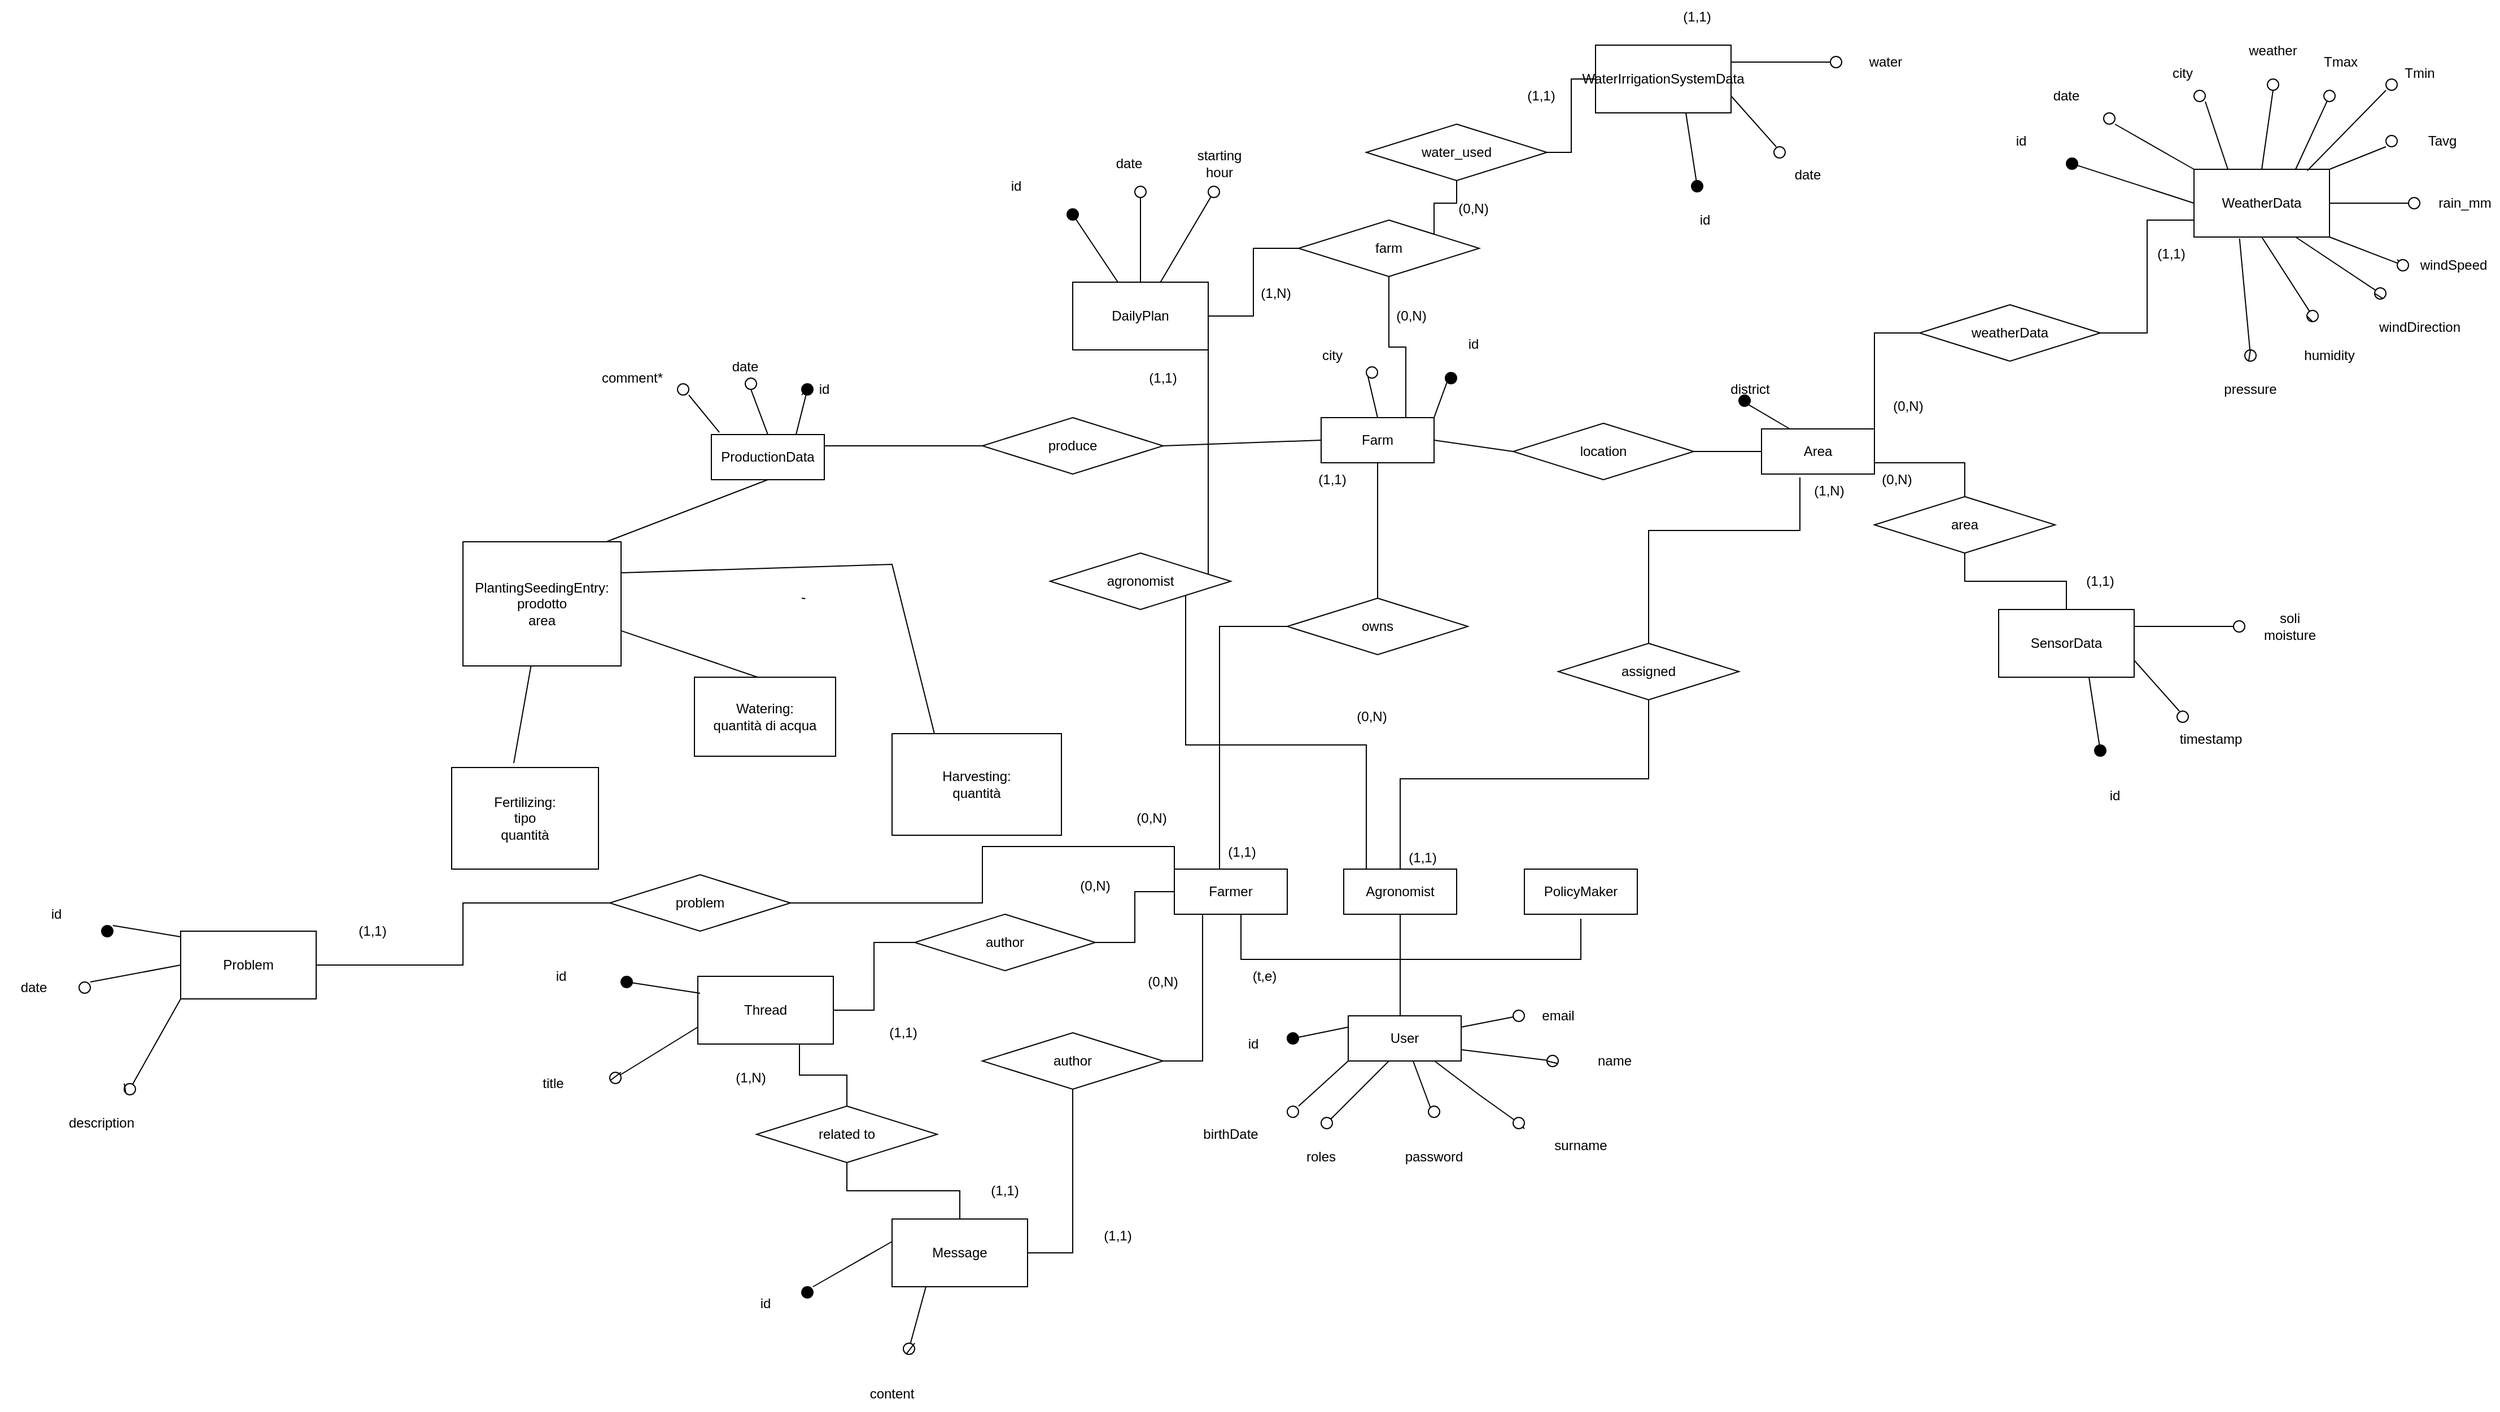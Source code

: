 <mxfile version="16.1.0" type="device"><diagram id="f976_rVYaY_jFg-tTpwb" name="Page-1"><mxGraphModel dx="3121" dy="1962" grid="1" gridSize="10" guides="1" tooltips="1" connect="1" arrows="1" fold="1" page="1" pageScale="1" pageWidth="827" pageHeight="1169" math="0" shadow="0"><root><mxCell id="0"/><mxCell id="1" parent="0"/><mxCell id="7Y0eSWRxaUl9-dd3Kdkh-1" value="Farm" style="whiteSpace=wrap;html=1;align=center;" parent="1" vertex="1"><mxGeometry x="290" y="210" width="100" height="40" as="geometry"/></mxCell><mxCell id="7Y0eSWRxaUl9-dd3Kdkh-2" value="" style="endArrow=none;html=1;rounded=0;exitX=1;exitY=0;exitDx=0;exitDy=0;entryX=0;entryY=1;entryDx=0;entryDy=0;" parent="1" source="7Y0eSWRxaUl9-dd3Kdkh-1" target="7Y0eSWRxaUl9-dd3Kdkh-3" edge="1"><mxGeometry width="50" height="50" relative="1" as="geometry"><mxPoint x="380" y="280" as="sourcePoint"/><mxPoint x="400" y="180" as="targetPoint"/></mxGeometry></mxCell><mxCell id="7Y0eSWRxaUl9-dd3Kdkh-3" value="" style="ellipse;whiteSpace=wrap;html=1;aspect=fixed;fillColor=#000000;" parent="1" vertex="1"><mxGeometry x="400" y="170" width="10" height="10" as="geometry"/></mxCell><mxCell id="7Y0eSWRxaUl9-dd3Kdkh-4" value="id" style="text;html=1;strokeColor=none;fillColor=none;align=center;verticalAlign=middle;whiteSpace=wrap;rounded=0;" parent="1" vertex="1"><mxGeometry x="395" y="130" width="60" height="30" as="geometry"/></mxCell><mxCell id="7Y0eSWRxaUl9-dd3Kdkh-5" value="User" style="whiteSpace=wrap;html=1;align=center;fillColor=#FFFFFF;" parent="1" vertex="1"><mxGeometry x="314" y="740" width="100" height="40" as="geometry"/></mxCell><mxCell id="7Y0eSWRxaUl9-dd3Kdkh-6" value="owns" style="rhombus;whiteSpace=wrap;html=1;fillColor=#FFFFFF;" parent="1" vertex="1"><mxGeometry x="260" y="370" width="160" height="50" as="geometry"/></mxCell><mxCell id="7Y0eSWRxaUl9-dd3Kdkh-8" value="PolicyMaker" style="whiteSpace=wrap;html=1;align=center;fillColor=#FFFFFF;" parent="1" vertex="1"><mxGeometry x="470" y="610" width="100" height="40" as="geometry"/></mxCell><mxCell id="7Y0eSWRxaUl9-dd3Kdkh-9" value="Agronomist" style="whiteSpace=wrap;html=1;align=center;fillColor=#FFFFFF;" parent="1" vertex="1"><mxGeometry x="310" y="610" width="100" height="40" as="geometry"/></mxCell><mxCell id="7Y0eSWRxaUl9-dd3Kdkh-10" value="Farmer" style="whiteSpace=wrap;html=1;align=center;fillColor=#FFFFFF;" parent="1" vertex="1"><mxGeometry x="160" y="610" width="100" height="40" as="geometry"/></mxCell><mxCell id="7Y0eSWRxaUl9-dd3Kdkh-11" value="" style="endArrow=none;html=1;rounded=0;" parent="1" edge="1"><mxGeometry width="50" height="50" relative="1" as="geometry"><mxPoint x="219" y="650" as="sourcePoint"/><mxPoint x="520" y="654" as="targetPoint"/><Array as="points"><mxPoint x="219" y="690"/><mxPoint x="520" y="690"/></Array></mxGeometry></mxCell><mxCell id="7Y0eSWRxaUl9-dd3Kdkh-12" value="" style="endArrow=none;html=1;rounded=0;entryX=0.5;entryY=1;entryDx=0;entryDy=0;" parent="1" target="7Y0eSWRxaUl9-dd3Kdkh-9" edge="1"><mxGeometry width="50" height="50" relative="1" as="geometry"><mxPoint x="360" y="740" as="sourcePoint"/><mxPoint x="350" y="590" as="targetPoint"/></mxGeometry></mxCell><mxCell id="7Y0eSWRxaUl9-dd3Kdkh-13" value="" style="endArrow=none;html=1;rounded=0;entryX=0.5;entryY=1;entryDx=0;entryDy=0;" parent="1" source="7Y0eSWRxaUl9-dd3Kdkh-6" target="7Y0eSWRxaUl9-dd3Kdkh-1" edge="1"><mxGeometry width="50" height="50" relative="1" as="geometry"><mxPoint x="300" y="430" as="sourcePoint"/><mxPoint x="350" y="380" as="targetPoint"/></mxGeometry></mxCell><mxCell id="7Y0eSWRxaUl9-dd3Kdkh-14" value="" style="endArrow=none;html=1;rounded=0;entryX=0;entryY=0.5;entryDx=0;entryDy=0;" parent="1" target="7Y0eSWRxaUl9-dd3Kdkh-6" edge="1"><mxGeometry width="50" height="50" relative="1" as="geometry"><mxPoint x="200" y="610" as="sourcePoint"/><mxPoint x="280" y="380" as="targetPoint"/><Array as="points"><mxPoint x="200" y="395"/></Array></mxGeometry></mxCell><mxCell id="7Y0eSWRxaUl9-dd3Kdkh-15" value="" style="endArrow=none;html=1;rounded=0;exitX=0;exitY=0.25;exitDx=0;exitDy=0;startArrow=none;" parent="1" source="7Y0eSWRxaUl9-dd3Kdkh-16" edge="1"><mxGeometry width="50" height="50" relative="1" as="geometry"><mxPoint x="310" y="750" as="sourcePoint"/><mxPoint x="260" y="760" as="targetPoint"/></mxGeometry></mxCell><mxCell id="7Y0eSWRxaUl9-dd3Kdkh-16" value="" style="ellipse;whiteSpace=wrap;html=1;aspect=fixed;fillColor=#000000;" parent="1" vertex="1"><mxGeometry x="260" y="755" width="10" height="10" as="geometry"/></mxCell><mxCell id="7Y0eSWRxaUl9-dd3Kdkh-17" value="" style="endArrow=none;html=1;rounded=0;exitX=0;exitY=0.25;exitDx=0;exitDy=0;" parent="1" source="7Y0eSWRxaUl9-dd3Kdkh-5" target="7Y0eSWRxaUl9-dd3Kdkh-16" edge="1"><mxGeometry width="50" height="50" relative="1" as="geometry"><mxPoint x="314" y="750" as="sourcePoint"/><mxPoint x="260" y="760" as="targetPoint"/></mxGeometry></mxCell><mxCell id="7Y0eSWRxaUl9-dd3Kdkh-18" value="Area" style="whiteSpace=wrap;html=1;align=center;" parent="1" vertex="1"><mxGeometry x="680" y="220" width="100" height="40" as="geometry"/></mxCell><mxCell id="7Y0eSWRxaUl9-dd3Kdkh-19" value="" style="ellipse;whiteSpace=wrap;html=1;aspect=fixed;fillColor=#000000;" parent="1" vertex="1"><mxGeometry x="660" y="190" width="10" height="10" as="geometry"/></mxCell><mxCell id="7Y0eSWRxaUl9-dd3Kdkh-22" value="district" style="text;html=1;strokeColor=none;fillColor=none;align=center;verticalAlign=middle;whiteSpace=wrap;rounded=0;" parent="1" vertex="1"><mxGeometry x="640" y="170" width="60" height="30" as="geometry"/></mxCell><mxCell id="7Y0eSWRxaUl9-dd3Kdkh-23" value="location" style="rhombus;whiteSpace=wrap;html=1;fillColor=#FFFFFF;" parent="1" vertex="1"><mxGeometry x="460" y="215" width="160" height="50" as="geometry"/></mxCell><mxCell id="7Y0eSWRxaUl9-dd3Kdkh-28" value="" style="endArrow=none;html=1;rounded=0;exitX=0.25;exitY=0;exitDx=0;exitDy=0;entryX=1;entryY=1;entryDx=0;entryDy=0;" parent="1" source="7Y0eSWRxaUl9-dd3Kdkh-18" target="7Y0eSWRxaUl9-dd3Kdkh-19" edge="1"><mxGeometry width="50" height="50" relative="1" as="geometry"><mxPoint x="390" y="450" as="sourcePoint"/><mxPoint x="680" y="210" as="targetPoint"/></mxGeometry></mxCell><mxCell id="7Y0eSWRxaUl9-dd3Kdkh-29" value="" style="endArrow=none;html=1;rounded=0;entryX=0;entryY=0.5;entryDx=0;entryDy=0;exitX=1;exitY=0.5;exitDx=0;exitDy=0;" parent="1" source="7Y0eSWRxaUl9-dd3Kdkh-1" target="7Y0eSWRxaUl9-dd3Kdkh-23" edge="1"><mxGeometry width="50" height="50" relative="1" as="geometry"><mxPoint x="390" y="450" as="sourcePoint"/><mxPoint x="440" y="400" as="targetPoint"/></mxGeometry></mxCell><mxCell id="7Y0eSWRxaUl9-dd3Kdkh-30" value="" style="endArrow=none;html=1;rounded=0;entryX=0;entryY=0.5;entryDx=0;entryDy=0;exitX=1;exitY=0.5;exitDx=0;exitDy=0;" parent="1" source="7Y0eSWRxaUl9-dd3Kdkh-23" target="7Y0eSWRxaUl9-dd3Kdkh-18" edge="1"><mxGeometry width="50" height="50" relative="1" as="geometry"><mxPoint x="390" y="450" as="sourcePoint"/><mxPoint x="440" y="400" as="targetPoint"/></mxGeometry></mxCell><mxCell id="7Y0eSWRxaUl9-dd3Kdkh-31" value="" style="endArrow=none;html=1;rounded=0;exitX=0.5;exitY=0;exitDx=0;exitDy=0;entryX=0;entryY=1;entryDx=0;entryDy=0;" parent="1" source="7Y0eSWRxaUl9-dd3Kdkh-1" target="7Y0eSWRxaUl9-dd3Kdkh-32" edge="1"><mxGeometry width="50" height="50" relative="1" as="geometry"><mxPoint x="260" y="195" as="sourcePoint"/><mxPoint x="260" y="155" as="targetPoint"/></mxGeometry></mxCell><mxCell id="7Y0eSWRxaUl9-dd3Kdkh-32" value="" style="ellipse;whiteSpace=wrap;html=1;aspect=fixed;fillColor=#FFFFFF;" parent="1" vertex="1"><mxGeometry x="330" y="165" width="10" height="10" as="geometry"/></mxCell><mxCell id="7Y0eSWRxaUl9-dd3Kdkh-34" value="city" style="text;html=1;strokeColor=none;fillColor=none;align=center;verticalAlign=middle;whiteSpace=wrap;rounded=0;" parent="1" vertex="1"><mxGeometry x="270" y="140" width="60" height="30" as="geometry"/></mxCell><mxCell id="7Y0eSWRxaUl9-dd3Kdkh-35" value="assigned" style="rhombus;whiteSpace=wrap;html=1;fillColor=#FFFFFF;" parent="1" vertex="1"><mxGeometry x="500" y="410" width="160" height="50" as="geometry"/></mxCell><mxCell id="7Y0eSWRxaUl9-dd3Kdkh-36" value="" style="endArrow=none;html=1;rounded=0;entryX=0.5;entryY=1;entryDx=0;entryDy=0;" parent="1" source="7Y0eSWRxaUl9-dd3Kdkh-9" target="7Y0eSWRxaUl9-dd3Kdkh-35" edge="1"><mxGeometry width="50" height="50" relative="1" as="geometry"><mxPoint x="390" y="450" as="sourcePoint"/><mxPoint x="440" y="400" as="targetPoint"/><Array as="points"><mxPoint x="360" y="530"/><mxPoint x="580" y="530"/></Array></mxGeometry></mxCell><mxCell id="7Y0eSWRxaUl9-dd3Kdkh-37" value="" style="endArrow=none;html=1;rounded=0;entryX=0.5;entryY=0;entryDx=0;entryDy=0;exitX=0.34;exitY=1.075;exitDx=0;exitDy=0;exitPerimeter=0;" parent="1" source="7Y0eSWRxaUl9-dd3Kdkh-18" target="7Y0eSWRxaUl9-dd3Kdkh-35" edge="1"><mxGeometry width="50" height="50" relative="1" as="geometry"><mxPoint x="390" y="450" as="sourcePoint"/><mxPoint x="440" y="400" as="targetPoint"/><Array as="points"><mxPoint x="714" y="310"/><mxPoint x="580" y="310"/></Array></mxGeometry></mxCell><mxCell id="7Y0eSWRxaUl9-dd3Kdkh-38" value="id" style="text;html=1;strokeColor=none;fillColor=none;align=center;verticalAlign=middle;whiteSpace=wrap;rounded=0;" parent="1" vertex="1"><mxGeometry x="200" y="750" width="60" height="30" as="geometry"/></mxCell><mxCell id="7Y0eSWRxaUl9-dd3Kdkh-39" value="(1,1)" style="text;html=1;strokeColor=none;fillColor=none;align=center;verticalAlign=middle;whiteSpace=wrap;rounded=0;" parent="1" vertex="1"><mxGeometry x="270" y="250" width="60" height="30" as="geometry"/></mxCell><mxCell id="7Y0eSWRxaUl9-dd3Kdkh-40" value="(1,1)" style="text;html=1;strokeColor=none;fillColor=none;align=center;verticalAlign=middle;whiteSpace=wrap;rounded=0;" parent="1" vertex="1"><mxGeometry x="190" y="580" width="60" height="30" as="geometry"/></mxCell><mxCell id="7Y0eSWRxaUl9-dd3Kdkh-41" value="(1,1)" style="text;html=1;strokeColor=none;fillColor=none;align=center;verticalAlign=middle;whiteSpace=wrap;rounded=0;" parent="1" vertex="1"><mxGeometry x="350" y="585" width="60" height="30" as="geometry"/></mxCell><mxCell id="7Y0eSWRxaUl9-dd3Kdkh-42" value="(1,N)" style="text;html=1;strokeColor=none;fillColor=none;align=center;verticalAlign=middle;whiteSpace=wrap;rounded=0;" parent="1" vertex="1"><mxGeometry x="710" y="260" width="60" height="30" as="geometry"/></mxCell><mxCell id="7Y0eSWRxaUl9-dd3Kdkh-43" value="(t,e)" style="text;html=1;strokeColor=none;fillColor=none;align=center;verticalAlign=middle;whiteSpace=wrap;rounded=0;" parent="1" vertex="1"><mxGeometry x="210" y="690" width="60" height="30" as="geometry"/></mxCell><mxCell id="7Y0eSWRxaUl9-dd3Kdkh-44" value="ProductionData" style="whiteSpace=wrap;html=1;align=center;fillColor=#FFFFFF;" parent="1" vertex="1"><mxGeometry x="-250" y="225" width="100" height="40" as="geometry"/></mxCell><mxCell id="7Y0eSWRxaUl9-dd3Kdkh-45" value="produce" style="rhombus;whiteSpace=wrap;html=1;fillColor=#FFFFFF;" parent="1" vertex="1"><mxGeometry x="-10" y="210" width="160" height="50" as="geometry"/></mxCell><mxCell id="7Y0eSWRxaUl9-dd3Kdkh-46" value="" style="endArrow=none;html=1;rounded=0;entryX=0;entryY=0.5;entryDx=0;entryDy=0;exitX=1;exitY=0.5;exitDx=0;exitDy=0;" parent="1" source="7Y0eSWRxaUl9-dd3Kdkh-45" target="7Y0eSWRxaUl9-dd3Kdkh-1" edge="1"><mxGeometry width="50" height="50" relative="1" as="geometry"><mxPoint x="110" y="530" as="sourcePoint"/><mxPoint x="160" y="480" as="targetPoint"/></mxGeometry></mxCell><mxCell id="7Y0eSWRxaUl9-dd3Kdkh-47" value="" style="endArrow=none;html=1;rounded=0;entryX=0;entryY=0.5;entryDx=0;entryDy=0;exitX=1;exitY=0.25;exitDx=0;exitDy=0;" parent="1" source="7Y0eSWRxaUl9-dd3Kdkh-44" target="7Y0eSWRxaUl9-dd3Kdkh-45" edge="1"><mxGeometry width="50" height="50" relative="1" as="geometry"><mxPoint x="110" y="530" as="sourcePoint"/><mxPoint x="160" y="480" as="targetPoint"/></mxGeometry></mxCell><mxCell id="7Y0eSWRxaUl9-dd3Kdkh-65" value="" style="endArrow=none;html=1;rounded=0;exitX=0.75;exitY=0;exitDx=0;exitDy=0;startArrow=none;" parent="1" source="7Y0eSWRxaUl9-dd3Kdkh-66" edge="1"><mxGeometry width="50" height="50" relative="1" as="geometry"><mxPoint x="110" y="490" as="sourcePoint"/><mxPoint x="-170" y="190" as="targetPoint"/></mxGeometry></mxCell><mxCell id="7Y0eSWRxaUl9-dd3Kdkh-66" value="" style="ellipse;whiteSpace=wrap;html=1;aspect=fixed;fillColor=#000000;" parent="1" vertex="1"><mxGeometry x="-170" y="180" width="10" height="10" as="geometry"/></mxCell><mxCell id="7Y0eSWRxaUl9-dd3Kdkh-67" value="" style="endArrow=none;html=1;rounded=0;exitX=0.75;exitY=0;exitDx=0;exitDy=0;" parent="1" source="7Y0eSWRxaUl9-dd3Kdkh-44" target="7Y0eSWRxaUl9-dd3Kdkh-66" edge="1"><mxGeometry width="50" height="50" relative="1" as="geometry"><mxPoint x="-175" y="225" as="sourcePoint"/><mxPoint x="-170" y="190" as="targetPoint"/></mxGeometry></mxCell><mxCell id="7Y0eSWRxaUl9-dd3Kdkh-68" value="id" style="text;html=1;strokeColor=none;fillColor=none;align=center;verticalAlign=middle;whiteSpace=wrap;rounded=0;" parent="1" vertex="1"><mxGeometry x="-180" y="170" width="60" height="30" as="geometry"/></mxCell><mxCell id="7Y0eSWRxaUl9-dd3Kdkh-70" value="" style="ellipse;whiteSpace=wrap;html=1;aspect=fixed;fillColor=#FFFFFF;" parent="1" vertex="1"><mxGeometry x="-220" y="175" width="10" height="10" as="geometry"/></mxCell><mxCell id="7Y0eSWRxaUl9-dd3Kdkh-71" value="" style="endArrow=none;html=1;rounded=0;exitX=0.5;exitY=1;exitDx=0;exitDy=0;entryX=0.5;entryY=0;entryDx=0;entryDy=0;" parent="1" source="7Y0eSWRxaUl9-dd3Kdkh-70" target="7Y0eSWRxaUl9-dd3Kdkh-44" edge="1"><mxGeometry width="50" height="50" relative="1" as="geometry"><mxPoint x="100" y="450" as="sourcePoint"/><mxPoint x="150" y="400" as="targetPoint"/></mxGeometry></mxCell><mxCell id="7Y0eSWRxaUl9-dd3Kdkh-72" value="date" style="text;html=1;strokeColor=none;fillColor=none;align=center;verticalAlign=middle;whiteSpace=wrap;rounded=0;" parent="1" vertex="1"><mxGeometry x="-250" y="150" width="60" height="30" as="geometry"/></mxCell><mxCell id="7Y0eSWRxaUl9-dd3Kdkh-73" value="" style="endArrow=none;html=1;rounded=0;entryX=0.07;entryY=-0.05;entryDx=0;entryDy=0;entryPerimeter=0;" parent="1" target="7Y0eSWRxaUl9-dd3Kdkh-44" edge="1"><mxGeometry width="50" height="50" relative="1" as="geometry"><mxPoint x="-270" y="190" as="sourcePoint"/><mxPoint x="-190" y="235" as="targetPoint"/></mxGeometry></mxCell><mxCell id="7Y0eSWRxaUl9-dd3Kdkh-74" value="" style="ellipse;whiteSpace=wrap;html=1;aspect=fixed;fillColor=#FFFFFF;" parent="1" vertex="1"><mxGeometry x="-280" y="180" width="10" height="10" as="geometry"/></mxCell><mxCell id="7Y0eSWRxaUl9-dd3Kdkh-75" value="comment*" style="text;html=1;strokeColor=none;fillColor=none;align=center;verticalAlign=middle;whiteSpace=wrap;rounded=0;" parent="1" vertex="1"><mxGeometry x="-350" y="160" width="60" height="30" as="geometry"/></mxCell><mxCell id="7Y0eSWRxaUl9-dd3Kdkh-80" value="" style="endArrow=none;html=1;rounded=0;exitX=0.25;exitY=0;exitDx=0;exitDy=0;startArrow=none;" parent="1" edge="1"><mxGeometry width="50" height="50" relative="1" as="geometry"><mxPoint x="-166.857" y="370.358" as="sourcePoint"/><mxPoint x="-170" y="370" as="targetPoint"/><Array as="points"/></mxGeometry></mxCell><mxCell id="7Y0eSWRxaUl9-dd3Kdkh-93" value="&lt;div&gt;Harvesting:&lt;/div&gt;&lt;div&gt;quantità&lt;br&gt;&lt;/div&gt;" style="whiteSpace=wrap;html=1;align=center;fillColor=#FFFFFF;" parent="1" vertex="1"><mxGeometry x="-90" y="490" width="150" height="90" as="geometry"/></mxCell><mxCell id="7Y0eSWRxaUl9-dd3Kdkh-94" value="&lt;div&gt;Watering:&lt;/div&gt;&lt;div&gt;quantità di acqua&lt;br&gt;&lt;/div&gt;" style="whiteSpace=wrap;html=1;align=center;fillColor=#FFFFFF;" parent="1" vertex="1"><mxGeometry x="-265" y="440" width="125" height="70" as="geometry"/></mxCell><mxCell id="7Y0eSWRxaUl9-dd3Kdkh-95" value="&lt;div&gt;PlantingSeedingEntry: prodotto&lt;/div&gt;&lt;div&gt;area&lt;/div&gt;" style="whiteSpace=wrap;html=1;align=center;fillColor=#FFFFFF;" parent="1" vertex="1"><mxGeometry x="-470" y="320" width="140" height="110" as="geometry"/></mxCell><mxCell id="7Y0eSWRxaUl9-dd3Kdkh-96" value="&lt;div&gt;Fertilizing:&lt;/div&gt;&lt;div&gt;tipo&lt;/div&gt;&lt;div&gt;quantità&lt;br&gt;&lt;/div&gt;" style="whiteSpace=wrap;html=1;align=center;fillColor=#FFFFFF;" parent="1" vertex="1"><mxGeometry x="-480" y="520" width="130" height="90" as="geometry"/></mxCell><mxCell id="7Y0eSWRxaUl9-dd3Kdkh-97" value="" style="endArrow=none;html=1;rounded=0;exitX=0.423;exitY=-0.044;exitDx=0;exitDy=0;exitPerimeter=0;" parent="1" source="7Y0eSWRxaUl9-dd3Kdkh-96" target="7Y0eSWRxaUl9-dd3Kdkh-95" edge="1"><mxGeometry width="50" height="50" relative="1" as="geometry"><mxPoint x="-110" y="490" as="sourcePoint"/><mxPoint x="-60" y="440" as="targetPoint"/></mxGeometry></mxCell><mxCell id="7Y0eSWRxaUl9-dd3Kdkh-98" value="" style="endArrow=none;html=1;rounded=0;exitX=0.448;exitY=0;exitDx=0;exitDy=0;exitPerimeter=0;" parent="1" source="7Y0eSWRxaUl9-dd3Kdkh-94" target="7Y0eSWRxaUl9-dd3Kdkh-95" edge="1"><mxGeometry width="50" height="50" relative="1" as="geometry"><mxPoint x="-110" y="490" as="sourcePoint"/><mxPoint x="-60" y="440" as="targetPoint"/></mxGeometry></mxCell><mxCell id="7Y0eSWRxaUl9-dd3Kdkh-99" value="" style="endArrow=none;html=1;rounded=0;exitX=0.25;exitY=0;exitDx=0;exitDy=0;entryX=1;entryY=0.25;entryDx=0;entryDy=0;" parent="1" source="7Y0eSWRxaUl9-dd3Kdkh-93" target="7Y0eSWRxaUl9-dd3Kdkh-95" edge="1"><mxGeometry width="50" height="50" relative="1" as="geometry"><mxPoint x="-110" y="490" as="sourcePoint"/><mxPoint x="-60" y="440" as="targetPoint"/><Array as="points"><mxPoint x="-90" y="340"/></Array></mxGeometry></mxCell><mxCell id="7Y0eSWRxaUl9-dd3Kdkh-100" value="" style="endArrow=none;html=1;rounded=0;exitX=0.907;exitY=0;exitDx=0;exitDy=0;exitPerimeter=0;entryX=0.5;entryY=1;entryDx=0;entryDy=0;" parent="1" source="7Y0eSWRxaUl9-dd3Kdkh-95" target="7Y0eSWRxaUl9-dd3Kdkh-44" edge="1"><mxGeometry width="50" height="50" relative="1" as="geometry"><mxPoint x="-110" y="490" as="sourcePoint"/><mxPoint x="-60" y="440" as="targetPoint"/></mxGeometry></mxCell><mxCell id="7uc0IApELCrM3OSawNp6-1" value="" style="endArrow=none;html=1;rounded=0;exitX=1;exitY=0.25;exitDx=0;exitDy=0;startArrow=none;" edge="1" parent="1" source="7uc0IApELCrM3OSawNp6-21"><mxGeometry width="50" height="50" relative="1" as="geometry"><mxPoint x="410" y="790" as="sourcePoint"/><mxPoint x="460" y="740" as="targetPoint"/></mxGeometry></mxCell><mxCell id="7uc0IApELCrM3OSawNp6-2" value="email" style="text;html=1;strokeColor=none;fillColor=none;align=center;verticalAlign=middle;whiteSpace=wrap;rounded=0;" vertex="1" parent="1"><mxGeometry x="470" y="725" width="60" height="30" as="geometry"/></mxCell><mxCell id="7uc0IApELCrM3OSawNp6-3" value="" style="endArrow=none;html=1;rounded=0;startArrow=none;" edge="1" parent="1" source="7uc0IApELCrM3OSawNp6-16"><mxGeometry width="50" height="50" relative="1" as="geometry"><mxPoint x="300" y="830" as="sourcePoint"/><mxPoint x="350" y="780" as="targetPoint"/></mxGeometry></mxCell><mxCell id="7uc0IApELCrM3OSawNp6-4" value="roles" style="text;html=1;strokeColor=none;fillColor=none;align=center;verticalAlign=middle;whiteSpace=wrap;rounded=0;" vertex="1" parent="1"><mxGeometry x="260" y="850" width="60" height="30" as="geometry"/></mxCell><mxCell id="7uc0IApELCrM3OSawNp6-5" value="" style="endArrow=none;html=1;rounded=0;" edge="1" parent="1" target="7Y0eSWRxaUl9-dd3Kdkh-5"><mxGeometry width="50" height="50" relative="1" as="geometry"><mxPoint x="390" y="830" as="sourcePoint"/><mxPoint x="380" y="790" as="targetPoint"/></mxGeometry></mxCell><mxCell id="7uc0IApELCrM3OSawNp6-6" value="password" style="text;html=1;strokeColor=none;fillColor=none;align=center;verticalAlign=middle;whiteSpace=wrap;rounded=0;" vertex="1" parent="1"><mxGeometry x="360" y="850" width="60" height="30" as="geometry"/></mxCell><mxCell id="7uc0IApELCrM3OSawNp6-7" value="" style="endArrow=none;html=1;rounded=0;entryX=1;entryY=0.75;entryDx=0;entryDy=0;startArrow=none;" edge="1" parent="1" source="7uc0IApELCrM3OSawNp6-23" target="7Y0eSWRxaUl9-dd3Kdkh-5"><mxGeometry width="50" height="50" relative="1" as="geometry"><mxPoint x="490" y="780" as="sourcePoint"/><mxPoint x="460" y="780" as="targetPoint"/></mxGeometry></mxCell><mxCell id="7uc0IApELCrM3OSawNp6-8" value="name" style="text;html=1;strokeColor=none;fillColor=none;align=center;verticalAlign=middle;whiteSpace=wrap;rounded=0;" vertex="1" parent="1"><mxGeometry x="520" y="765" width="60" height="30" as="geometry"/></mxCell><mxCell id="7uc0IApELCrM3OSawNp6-9" value="" style="endArrow=none;html=1;rounded=0;startArrow=none;" edge="1" parent="1" source="7uc0IApELCrM3OSawNp6-25" target="7Y0eSWRxaUl9-dd3Kdkh-5"><mxGeometry width="50" height="50" relative="1" as="geometry"><mxPoint x="470" y="840" as="sourcePoint"/><mxPoint x="490" y="800" as="targetPoint"/><Array as="points"><mxPoint x="430" y="810"/></Array></mxGeometry></mxCell><mxCell id="7uc0IApELCrM3OSawNp6-10" value="surname" style="text;html=1;strokeColor=none;fillColor=none;align=center;verticalAlign=middle;whiteSpace=wrap;rounded=0;" vertex="1" parent="1"><mxGeometry x="490" y="840" width="60" height="30" as="geometry"/></mxCell><mxCell id="7uc0IApELCrM3OSawNp6-11" value="" style="endArrow=none;html=1;rounded=0;entryX=0;entryY=1;entryDx=0;entryDy=0;" edge="1" parent="1" target="7Y0eSWRxaUl9-dd3Kdkh-5"><mxGeometry width="50" height="50" relative="1" as="geometry"><mxPoint x="270" y="820" as="sourcePoint"/><mxPoint x="350" y="770" as="targetPoint"/></mxGeometry></mxCell><mxCell id="7uc0IApELCrM3OSawNp6-12" value="birthDate" style="text;html=1;strokeColor=none;fillColor=none;align=center;verticalAlign=middle;whiteSpace=wrap;rounded=0;" vertex="1" parent="1"><mxGeometry x="180" y="830" width="60" height="30" as="geometry"/></mxCell><mxCell id="7uc0IApELCrM3OSawNp6-15" value="" style="ellipse;whiteSpace=wrap;html=1;aspect=fixed;fillColor=#FFFFFF;" vertex="1" parent="1"><mxGeometry x="260" y="820" width="10" height="10" as="geometry"/></mxCell><mxCell id="7uc0IApELCrM3OSawNp6-16" value="" style="ellipse;whiteSpace=wrap;html=1;aspect=fixed;fillColor=#FFFFFF;" vertex="1" parent="1"><mxGeometry x="290" y="830" width="10" height="10" as="geometry"/></mxCell><mxCell id="7uc0IApELCrM3OSawNp6-17" value="" style="endArrow=none;html=1;rounded=0;" edge="1" parent="1" target="7uc0IApELCrM3OSawNp6-16"><mxGeometry width="50" height="50" relative="1" as="geometry"><mxPoint x="300" y="830" as="sourcePoint"/><mxPoint x="350" y="780" as="targetPoint"/></mxGeometry></mxCell><mxCell id="7uc0IApELCrM3OSawNp6-18" value="" style="ellipse;whiteSpace=wrap;html=1;aspect=fixed;fillColor=#FFFFFF;" vertex="1" parent="1"><mxGeometry x="385" y="820" width="10" height="10" as="geometry"/></mxCell><mxCell id="7uc0IApELCrM3OSawNp6-21" value="" style="ellipse;whiteSpace=wrap;html=1;aspect=fixed;fillColor=#FFFFFF;" vertex="1" parent="1"><mxGeometry x="460" y="735" width="10" height="10" as="geometry"/></mxCell><mxCell id="7uc0IApELCrM3OSawNp6-22" value="" style="endArrow=none;html=1;rounded=0;exitX=1;exitY=0.25;exitDx=0;exitDy=0;" edge="1" parent="1" source="7Y0eSWRxaUl9-dd3Kdkh-5" target="7uc0IApELCrM3OSawNp6-21"><mxGeometry width="50" height="50" relative="1" as="geometry"><mxPoint x="414" y="750" as="sourcePoint"/><mxPoint x="460" y="740" as="targetPoint"/></mxGeometry></mxCell><mxCell id="7uc0IApELCrM3OSawNp6-23" value="" style="ellipse;whiteSpace=wrap;html=1;aspect=fixed;fillColor=#FFFFFF;" vertex="1" parent="1"><mxGeometry x="490" y="775" width="10" height="10" as="geometry"/></mxCell><mxCell id="7uc0IApELCrM3OSawNp6-24" value="" style="endArrow=none;html=1;rounded=0;entryX=1;entryY=0.75;entryDx=0;entryDy=0;" edge="1" parent="1" target="7uc0IApELCrM3OSawNp6-23"><mxGeometry width="50" height="50" relative="1" as="geometry"><mxPoint x="490" y="780" as="sourcePoint"/><mxPoint x="414" y="770" as="targetPoint"/></mxGeometry></mxCell><mxCell id="7uc0IApELCrM3OSawNp6-25" value="" style="ellipse;whiteSpace=wrap;html=1;aspect=fixed;fillColor=#FFFFFF;" vertex="1" parent="1"><mxGeometry x="460" y="830" width="10" height="10" as="geometry"/></mxCell><mxCell id="7uc0IApELCrM3OSawNp6-26" value="" style="endArrow=none;html=1;rounded=0;" edge="1" parent="1" target="7uc0IApELCrM3OSawNp6-25"><mxGeometry width="50" height="50" relative="1" as="geometry"><mxPoint x="470" y="840" as="sourcePoint"/><mxPoint x="390.4" y="780" as="targetPoint"/><Array as="points"/></mxGeometry></mxCell><mxCell id="7uc0IApELCrM3OSawNp6-29" value="WeatherData" style="rounded=0;whiteSpace=wrap;html=1;" vertex="1" parent="1"><mxGeometry x="1063" y="-10" width="120" height="60" as="geometry"/></mxCell><mxCell id="7uc0IApELCrM3OSawNp6-31" value="" style="endArrow=none;html=1;rounded=0;entryX=0;entryY=0;entryDx=0;entryDy=0;" edge="1" parent="1" target="7uc0IApELCrM3OSawNp6-29"><mxGeometry width="50" height="50" relative="1" as="geometry"><mxPoint x="993" y="-50" as="sourcePoint"/><mxPoint x="1073" y="-40" as="targetPoint"/></mxGeometry></mxCell><mxCell id="7uc0IApELCrM3OSawNp6-32" value="" style="endArrow=none;html=1;rounded=0;exitX=0.25;exitY=0;exitDx=0;exitDy=0;" edge="1" parent="1" source="7uc0IApELCrM3OSawNp6-29"><mxGeometry width="50" height="50" relative="1" as="geometry"><mxPoint x="1083" y="-20" as="sourcePoint"/><mxPoint x="1073" y="-70" as="targetPoint"/></mxGeometry></mxCell><mxCell id="7uc0IApELCrM3OSawNp6-33" value="" style="endArrow=none;html=1;rounded=0;exitX=0.5;exitY=0;exitDx=0;exitDy=0;" edge="1" parent="1" source="7uc0IApELCrM3OSawNp6-29"><mxGeometry width="50" height="50" relative="1" as="geometry"><mxPoint x="1113" y="-20" as="sourcePoint"/><mxPoint x="1133" y="-80" as="targetPoint"/></mxGeometry></mxCell><mxCell id="7uc0IApELCrM3OSawNp6-34" value="" style="endArrow=none;html=1;rounded=0;startArrow=none;" edge="1" parent="1" source="7uc0IApELCrM3OSawNp6-59"><mxGeometry width="50" height="50" relative="1" as="geometry"><mxPoint x="1153" y="-10" as="sourcePoint"/><mxPoint x="1183" y="-70" as="targetPoint"/></mxGeometry></mxCell><mxCell id="7uc0IApELCrM3OSawNp6-35" value="" style="endArrow=none;html=1;rounded=0;exitX=1;exitY=0;exitDx=0;exitDy=0;" edge="1" parent="1" source="7uc0IApELCrM3OSawNp6-29"><mxGeometry width="50" height="50" relative="1" as="geometry"><mxPoint x="1183" y="20" as="sourcePoint"/><mxPoint x="1233" y="-30" as="targetPoint"/></mxGeometry></mxCell><mxCell id="7uc0IApELCrM3OSawNp6-36" value="" style="endArrow=none;html=1;rounded=0;exitX=1;exitY=0.5;exitDx=0;exitDy=0;startArrow=none;" edge="1" parent="1" source="7uc0IApELCrM3OSawNp6-63"><mxGeometry width="50" height="50" relative="1" as="geometry"><mxPoint x="1203" y="50" as="sourcePoint"/><mxPoint x="1253" y="20" as="targetPoint"/></mxGeometry></mxCell><mxCell id="7uc0IApELCrM3OSawNp6-37" value="" style="endArrow=none;html=1;rounded=0;exitX=1;exitY=1;exitDx=0;exitDy=0;startArrow=none;" edge="1" parent="1" source="7uc0IApELCrM3OSawNp6-65"><mxGeometry width="50" height="50" relative="1" as="geometry"><mxPoint x="1193" y="100" as="sourcePoint"/><mxPoint x="1243" y="70" as="targetPoint"/></mxGeometry></mxCell><mxCell id="7uc0IApELCrM3OSawNp6-38" value="" style="endArrow=none;html=1;rounded=0;entryX=0.75;entryY=1;entryDx=0;entryDy=0;startArrow=none;" edge="1" parent="1" source="7uc0IApELCrM3OSawNp6-68" target="7uc0IApELCrM3OSawNp6-29"><mxGeometry width="50" height="50" relative="1" as="geometry"><mxPoint x="1223" y="100" as="sourcePoint"/><mxPoint x="1183" y="60" as="targetPoint"/></mxGeometry></mxCell><mxCell id="7uc0IApELCrM3OSawNp6-39" value="" style="endArrow=none;html=1;rounded=0;entryX=0.5;entryY=1;entryDx=0;entryDy=0;startArrow=none;" edge="1" parent="1" source="7uc0IApELCrM3OSawNp6-67" target="7uc0IApELCrM3OSawNp6-29"><mxGeometry width="50" height="50" relative="1" as="geometry"><mxPoint x="1163" y="120" as="sourcePoint"/><mxPoint x="1153" y="70" as="targetPoint"/></mxGeometry></mxCell><mxCell id="7uc0IApELCrM3OSawNp6-40" value="" style="endArrow=none;html=1;rounded=0;entryX=0.336;entryY=1.021;entryDx=0;entryDy=0;entryPerimeter=0;startArrow=none;" edge="1" parent="1" source="7uc0IApELCrM3OSawNp6-71" target="7uc0IApELCrM3OSawNp6-29"><mxGeometry width="50" height="50" relative="1" as="geometry"><mxPoint x="1113" y="150" as="sourcePoint"/><mxPoint x="1113" y="70" as="targetPoint"/></mxGeometry></mxCell><mxCell id="7uc0IApELCrM3OSawNp6-41" value="" style="endArrow=none;html=1;rounded=0;entryX=0;entryY=0.5;entryDx=0;entryDy=0;startArrow=none;" edge="1" parent="1" source="7uc0IApELCrM3OSawNp6-73" target="7uc0IApELCrM3OSawNp6-29"><mxGeometry width="50" height="50" relative="1" as="geometry"><mxPoint x="953" y="-10" as="sourcePoint"/><mxPoint x="1023" y="-10" as="targetPoint"/></mxGeometry></mxCell><mxCell id="7uc0IApELCrM3OSawNp6-42" value="" style="endArrow=none;html=1;rounded=0;exitX=0.836;exitY=0.021;exitDx=0;exitDy=0;exitPerimeter=0;" edge="1" parent="1" source="7uc0IApELCrM3OSawNp6-29"><mxGeometry width="50" height="50" relative="1" as="geometry"><mxPoint x="1223" y="-20" as="sourcePoint"/><mxPoint x="1233" y="-80" as="targetPoint"/></mxGeometry></mxCell><mxCell id="7uc0IApELCrM3OSawNp6-43" value="id" style="text;html=1;strokeColor=none;fillColor=none;align=center;verticalAlign=middle;whiteSpace=wrap;rounded=0;" vertex="1" parent="1"><mxGeometry x="880" y="-50" width="60" height="30" as="geometry"/></mxCell><mxCell id="7uc0IApELCrM3OSawNp6-44" value="date" style="text;html=1;strokeColor=none;fillColor=none;align=center;verticalAlign=middle;whiteSpace=wrap;rounded=0;" vertex="1" parent="1"><mxGeometry x="920" y="-90" width="60" height="30" as="geometry"/></mxCell><mxCell id="7uc0IApELCrM3OSawNp6-45" value="city" style="text;html=1;strokeColor=none;fillColor=none;align=center;verticalAlign=middle;whiteSpace=wrap;rounded=0;" vertex="1" parent="1"><mxGeometry x="1023" y="-110" width="60" height="30" as="geometry"/></mxCell><mxCell id="7uc0IApELCrM3OSawNp6-46" value="weather" style="text;html=1;strokeColor=none;fillColor=none;align=center;verticalAlign=middle;whiteSpace=wrap;rounded=0;" vertex="1" parent="1"><mxGeometry x="1103" y="-130" width="60" height="30" as="geometry"/></mxCell><mxCell id="7uc0IApELCrM3OSawNp6-47" value="Tmax" style="text;html=1;strokeColor=none;fillColor=none;align=center;verticalAlign=middle;whiteSpace=wrap;rounded=0;" vertex="1" parent="1"><mxGeometry x="1163" y="-120" width="60" height="30" as="geometry"/></mxCell><mxCell id="7uc0IApELCrM3OSawNp6-48" value="Tmin" style="text;html=1;strokeColor=none;fillColor=none;align=center;verticalAlign=middle;whiteSpace=wrap;rounded=0;" vertex="1" parent="1"><mxGeometry x="1233" y="-110" width="60" height="30" as="geometry"/></mxCell><mxCell id="7uc0IApELCrM3OSawNp6-49" value="Tavg" style="text;html=1;strokeColor=none;fillColor=none;align=center;verticalAlign=middle;whiteSpace=wrap;rounded=0;" vertex="1" parent="1"><mxGeometry x="1253" y="-50" width="60" height="30" as="geometry"/></mxCell><mxCell id="7uc0IApELCrM3OSawNp6-50" value="rain_mm" style="text;html=1;strokeColor=none;fillColor=none;align=center;verticalAlign=middle;whiteSpace=wrap;rounded=0;" vertex="1" parent="1"><mxGeometry x="1273" y="5" width="60" height="30" as="geometry"/></mxCell><mxCell id="7uc0IApELCrM3OSawNp6-51" value="windSpeed" style="text;html=1;strokeColor=none;fillColor=none;align=center;verticalAlign=middle;whiteSpace=wrap;rounded=0;" vertex="1" parent="1"><mxGeometry x="1263" y="60" width="60" height="30" as="geometry"/></mxCell><mxCell id="7uc0IApELCrM3OSawNp6-52" value="windDirection" style="text;html=1;strokeColor=none;fillColor=none;align=center;verticalAlign=middle;whiteSpace=wrap;rounded=0;" vertex="1" parent="1"><mxGeometry x="1233" y="115" width="60" height="30" as="geometry"/></mxCell><mxCell id="7uc0IApELCrM3OSawNp6-53" value="humidity" style="text;html=1;strokeColor=none;fillColor=none;align=center;verticalAlign=middle;whiteSpace=wrap;rounded=0;" vertex="1" parent="1"><mxGeometry x="1153" y="140" width="60" height="30" as="geometry"/></mxCell><mxCell id="7uc0IApELCrM3OSawNp6-54" value="pressure" style="text;html=1;strokeColor=none;fillColor=none;align=center;verticalAlign=middle;whiteSpace=wrap;rounded=0;" vertex="1" parent="1"><mxGeometry x="1083" y="170" width="60" height="30" as="geometry"/></mxCell><mxCell id="7uc0IApELCrM3OSawNp6-56" value="" style="ellipse;whiteSpace=wrap;html=1;aspect=fixed;fillColor=#FFFFFF;" vertex="1" parent="1"><mxGeometry x="983" y="-60" width="10" height="10" as="geometry"/></mxCell><mxCell id="7uc0IApELCrM3OSawNp6-57" value="" style="ellipse;whiteSpace=wrap;html=1;aspect=fixed;fillColor=#FFFFFF;" vertex="1" parent="1"><mxGeometry x="1063" y="-80" width="10" height="10" as="geometry"/></mxCell><mxCell id="7uc0IApELCrM3OSawNp6-58" value="" style="ellipse;whiteSpace=wrap;html=1;aspect=fixed;fillColor=#FFFFFF;" vertex="1" parent="1"><mxGeometry x="1128" y="-90" width="10" height="10" as="geometry"/></mxCell><mxCell id="7uc0IApELCrM3OSawNp6-59" value="" style="ellipse;whiteSpace=wrap;html=1;aspect=fixed;fillColor=#FFFFFF;" vertex="1" parent="1"><mxGeometry x="1178" y="-80" width="10" height="10" as="geometry"/></mxCell><mxCell id="7uc0IApELCrM3OSawNp6-60" value="" style="endArrow=none;html=1;rounded=0;" edge="1" parent="1" target="7uc0IApELCrM3OSawNp6-59"><mxGeometry width="50" height="50" relative="1" as="geometry"><mxPoint x="1153" y="-10" as="sourcePoint"/><mxPoint x="1183" y="-70" as="targetPoint"/></mxGeometry></mxCell><mxCell id="7uc0IApELCrM3OSawNp6-61" value="" style="ellipse;whiteSpace=wrap;html=1;aspect=fixed;fillColor=#FFFFFF;" vertex="1" parent="1"><mxGeometry x="1233" y="-90" width="10" height="10" as="geometry"/></mxCell><mxCell id="7uc0IApELCrM3OSawNp6-62" value="" style="ellipse;whiteSpace=wrap;html=1;aspect=fixed;fillColor=#FFFFFF;" vertex="1" parent="1"><mxGeometry x="1233" y="-40" width="10" height="10" as="geometry"/></mxCell><mxCell id="7uc0IApELCrM3OSawNp6-63" value="" style="ellipse;whiteSpace=wrap;html=1;aspect=fixed;fillColor=#FFFFFF;" vertex="1" parent="1"><mxGeometry x="1253" y="15" width="10" height="10" as="geometry"/></mxCell><mxCell id="7uc0IApELCrM3OSawNp6-64" value="" style="endArrow=none;html=1;rounded=0;exitX=1;exitY=0.5;exitDx=0;exitDy=0;" edge="1" parent="1" source="7uc0IApELCrM3OSawNp6-29" target="7uc0IApELCrM3OSawNp6-63"><mxGeometry width="50" height="50" relative="1" as="geometry"><mxPoint x="1183" y="20" as="sourcePoint"/><mxPoint x="1253" y="20" as="targetPoint"/></mxGeometry></mxCell><mxCell id="7uc0IApELCrM3OSawNp6-65" value="" style="ellipse;whiteSpace=wrap;html=1;aspect=fixed;fillColor=#FFFFFF;" vertex="1" parent="1"><mxGeometry x="1243" y="70" width="10" height="10" as="geometry"/></mxCell><mxCell id="7uc0IApELCrM3OSawNp6-66" value="" style="endArrow=none;html=1;rounded=0;exitX=1;exitY=1;exitDx=0;exitDy=0;" edge="1" parent="1" source="7uc0IApELCrM3OSawNp6-29" target="7uc0IApELCrM3OSawNp6-65"><mxGeometry width="50" height="50" relative="1" as="geometry"><mxPoint x="1183" y="50" as="sourcePoint"/><mxPoint x="1243" y="70" as="targetPoint"/></mxGeometry></mxCell><mxCell id="7uc0IApELCrM3OSawNp6-68" value="" style="ellipse;whiteSpace=wrap;html=1;aspect=fixed;fillColor=#FFFFFF;" vertex="1" parent="1"><mxGeometry x="1223" y="95" width="10" height="10" as="geometry"/></mxCell><mxCell id="7uc0IApELCrM3OSawNp6-69" value="" style="endArrow=none;html=1;rounded=0;entryX=0.75;entryY=1;entryDx=0;entryDy=0;" edge="1" parent="1" target="7uc0IApELCrM3OSawNp6-68"><mxGeometry width="50" height="50" relative="1" as="geometry"><mxPoint x="1223" y="100" as="sourcePoint"/><mxPoint x="1153" y="50" as="targetPoint"/></mxGeometry></mxCell><mxCell id="7uc0IApELCrM3OSawNp6-67" value="" style="ellipse;whiteSpace=wrap;html=1;aspect=fixed;fillColor=#FFFFFF;" vertex="1" parent="1"><mxGeometry x="1163" y="115" width="10" height="10" as="geometry"/></mxCell><mxCell id="7uc0IApELCrM3OSawNp6-70" value="" style="endArrow=none;html=1;rounded=0;entryX=0.5;entryY=1;entryDx=0;entryDy=0;" edge="1" parent="1" target="7uc0IApELCrM3OSawNp6-67"><mxGeometry width="50" height="50" relative="1" as="geometry"><mxPoint x="1163" y="120" as="sourcePoint"/><mxPoint x="1123" y="50" as="targetPoint"/></mxGeometry></mxCell><mxCell id="7uc0IApELCrM3OSawNp6-71" value="" style="ellipse;whiteSpace=wrap;html=1;aspect=fixed;fillColor=#FFFFFF;" vertex="1" parent="1"><mxGeometry x="1108" y="150" width="10" height="10" as="geometry"/></mxCell><mxCell id="7uc0IApELCrM3OSawNp6-72" value="" style="endArrow=none;html=1;rounded=0;entryX=0.336;entryY=1.021;entryDx=0;entryDy=0;entryPerimeter=0;" edge="1" parent="1" target="7uc0IApELCrM3OSawNp6-71"><mxGeometry width="50" height="50" relative="1" as="geometry"><mxPoint x="1113" y="150" as="sourcePoint"/><mxPoint x="1103.32" y="51.26" as="targetPoint"/></mxGeometry></mxCell><mxCell id="7uc0IApELCrM3OSawNp6-73" value="" style="ellipse;whiteSpace=wrap;html=1;aspect=fixed;fillColor=#000000;" vertex="1" parent="1"><mxGeometry x="950" y="-20" width="10" height="10" as="geometry"/></mxCell><mxCell id="7uc0IApELCrM3OSawNp6-74" value="" style="endArrow=none;html=1;rounded=0;entryX=0;entryY=0.5;entryDx=0;entryDy=0;" edge="1" parent="1" target="7uc0IApELCrM3OSawNp6-73"><mxGeometry width="50" height="50" relative="1" as="geometry"><mxPoint x="953" y="-10" as="sourcePoint"/><mxPoint x="1063" y="20" as="targetPoint"/></mxGeometry></mxCell><mxCell id="7uc0IApELCrM3OSawNp6-76" style="edgeStyle=orthogonalEdgeStyle;rounded=0;orthogonalLoop=1;jettySize=auto;html=1;entryX=0;entryY=0.75;entryDx=0;entryDy=0;endArrow=none;endFill=0;" edge="1" parent="1" source="7uc0IApELCrM3OSawNp6-75" target="7uc0IApELCrM3OSawNp6-29"><mxGeometry relative="1" as="geometry"/></mxCell><mxCell id="7uc0IApELCrM3OSawNp6-77" style="edgeStyle=orthogonalEdgeStyle;rounded=0;orthogonalLoop=1;jettySize=auto;html=1;entryX=1;entryY=0;entryDx=0;entryDy=0;endArrow=none;endFill=0;" edge="1" parent="1" source="7uc0IApELCrM3OSawNp6-75" target="7Y0eSWRxaUl9-dd3Kdkh-18"><mxGeometry relative="1" as="geometry"/></mxCell><mxCell id="7uc0IApELCrM3OSawNp6-75" value="weatherData" style="rhombus;whiteSpace=wrap;html=1;fillColor=#FFFFFF;" vertex="1" parent="1"><mxGeometry x="820" y="110" width="160" height="50" as="geometry"/></mxCell><mxCell id="7uc0IApELCrM3OSawNp6-78" value="(1,1)" style="text;html=1;strokeColor=none;fillColor=none;align=center;verticalAlign=middle;whiteSpace=wrap;rounded=0;" vertex="1" parent="1"><mxGeometry x="1013" y="50" width="60" height="30" as="geometry"/></mxCell><mxCell id="7uc0IApELCrM3OSawNp6-79" value="(0,N)" style="text;html=1;strokeColor=none;fillColor=none;align=center;verticalAlign=middle;whiteSpace=wrap;rounded=0;" vertex="1" parent="1"><mxGeometry x="780" y="185" width="60" height="30" as="geometry"/></mxCell><mxCell id="7uc0IApELCrM3OSawNp6-126" value="Thread" style="rounded=0;whiteSpace=wrap;html=1;" vertex="1" parent="1"><mxGeometry x="-262" y="705" width="120" height="60" as="geometry"/></mxCell><mxCell id="7uc0IApELCrM3OSawNp6-129" value="" style="endArrow=none;html=1;rounded=0;startArrow=none;" edge="1" parent="1" source="7uc0IApELCrM3OSawNp6-158"><mxGeometry width="50" height="50" relative="1" as="geometry"><mxPoint x="-320" y="710" as="sourcePoint"/><mxPoint x="-260" y="720" as="targetPoint"/></mxGeometry></mxCell><mxCell id="7uc0IApELCrM3OSawNp6-130" value="" style="endArrow=none;html=1;rounded=0;entryX=0;entryY=0.75;entryDx=0;entryDy=0;startArrow=none;" edge="1" parent="1" source="7uc0IApELCrM3OSawNp6-161" target="7uc0IApELCrM3OSawNp6-126"><mxGeometry width="50" height="50" relative="1" as="geometry"><mxPoint x="-330" y="790" as="sourcePoint"/><mxPoint x="-270" y="760" as="targetPoint"/></mxGeometry></mxCell><mxCell id="7uc0IApELCrM3OSawNp6-132" value="id" style="text;html=1;strokeColor=none;fillColor=none;align=center;verticalAlign=middle;whiteSpace=wrap;rounded=0;" vertex="1" parent="1"><mxGeometry x="-413" y="690" width="60" height="30" as="geometry"/></mxCell><mxCell id="7uc0IApELCrM3OSawNp6-133" value="title" style="text;html=1;strokeColor=none;fillColor=none;align=center;verticalAlign=middle;whiteSpace=wrap;rounded=0;" vertex="1" parent="1"><mxGeometry x="-420" y="785" width="60" height="30" as="geometry"/></mxCell><mxCell id="7uc0IApELCrM3OSawNp6-135" style="edgeStyle=orthogonalEdgeStyle;rounded=0;orthogonalLoop=1;jettySize=auto;html=1;entryX=0;entryY=0.5;entryDx=0;entryDy=0;endArrow=none;endFill=0;" edge="1" parent="1" source="7uc0IApELCrM3OSawNp6-134" target="7Y0eSWRxaUl9-dd3Kdkh-10"><mxGeometry relative="1" as="geometry"/></mxCell><mxCell id="7uc0IApELCrM3OSawNp6-136" style="edgeStyle=orthogonalEdgeStyle;rounded=0;orthogonalLoop=1;jettySize=auto;html=1;entryX=1;entryY=0.5;entryDx=0;entryDy=0;endArrow=none;endFill=0;" edge="1" parent="1" source="7uc0IApELCrM3OSawNp6-134" target="7uc0IApELCrM3OSawNp6-126"><mxGeometry relative="1" as="geometry"/></mxCell><mxCell id="7uc0IApELCrM3OSawNp6-134" value="author" style="rhombus;whiteSpace=wrap;html=1;fillColor=#FFFFFF;" vertex="1" parent="1"><mxGeometry x="-70" y="650" width="160" height="50" as="geometry"/></mxCell><mxCell id="7uc0IApELCrM3OSawNp6-137" value="(1,1)" style="text;html=1;strokeColor=none;fillColor=none;align=center;verticalAlign=middle;whiteSpace=wrap;rounded=0;" vertex="1" parent="1"><mxGeometry x="-110" y="740" width="60" height="30" as="geometry"/></mxCell><mxCell id="7uc0IApELCrM3OSawNp6-139" value="(0,N)" style="text;html=1;strokeColor=none;fillColor=none;align=center;verticalAlign=middle;whiteSpace=wrap;rounded=0;" vertex="1" parent="1"><mxGeometry x="60" y="610" width="60" height="30" as="geometry"/></mxCell><mxCell id="7uc0IApELCrM3OSawNp6-140" value="Message" style="rounded=0;whiteSpace=wrap;html=1;" vertex="1" parent="1"><mxGeometry x="-90" y="920" width="120" height="60" as="geometry"/></mxCell><mxCell id="7uc0IApELCrM3OSawNp6-142" value="" style="endArrow=none;html=1;rounded=0;" edge="1" parent="1"><mxGeometry width="50" height="50" relative="1" as="geometry"><mxPoint x="-160" y="980" as="sourcePoint"/><mxPoint x="-90" y="940" as="targetPoint"/></mxGeometry></mxCell><mxCell id="7uc0IApELCrM3OSawNp6-143" value="" style="endArrow=none;html=1;rounded=0;entryX=0.25;entryY=1;entryDx=0;entryDy=0;startArrow=none;" edge="1" parent="1" source="7uc0IApELCrM3OSawNp6-164" target="7uc0IApELCrM3OSawNp6-140"><mxGeometry width="50" height="50" relative="1" as="geometry"><mxPoint x="-70" y="1030" as="sourcePoint"/><mxPoint x="-20" y="980" as="targetPoint"/></mxGeometry></mxCell><mxCell id="7uc0IApELCrM3OSawNp6-145" value="id" style="text;html=1;strokeColor=none;fillColor=none;align=center;verticalAlign=middle;whiteSpace=wrap;rounded=0;" vertex="1" parent="1"><mxGeometry x="-232.5" y="980" width="60" height="30" as="geometry"/></mxCell><mxCell id="7uc0IApELCrM3OSawNp6-146" value="content" style="text;html=1;strokeColor=none;fillColor=none;align=center;verticalAlign=middle;whiteSpace=wrap;rounded=0;" vertex="1" parent="1"><mxGeometry x="-120" y="1060" width="60" height="30" as="geometry"/></mxCell><mxCell id="7uc0IApELCrM3OSawNp6-148" style="edgeStyle=orthogonalEdgeStyle;rounded=0;orthogonalLoop=1;jettySize=auto;html=1;endArrow=none;endFill=0;" edge="1" parent="1" source="7uc0IApELCrM3OSawNp6-147" target="7uc0IApELCrM3OSawNp6-140"><mxGeometry relative="1" as="geometry"/></mxCell><mxCell id="7uc0IApELCrM3OSawNp6-149" style="edgeStyle=orthogonalEdgeStyle;rounded=0;orthogonalLoop=1;jettySize=auto;html=1;entryX=0.75;entryY=1;entryDx=0;entryDy=0;endArrow=none;endFill=0;" edge="1" parent="1" source="7uc0IApELCrM3OSawNp6-147" target="7uc0IApELCrM3OSawNp6-126"><mxGeometry relative="1" as="geometry"/></mxCell><mxCell id="7uc0IApELCrM3OSawNp6-147" value="related to" style="rhombus;whiteSpace=wrap;html=1;fillColor=#FFFFFF;" vertex="1" parent="1"><mxGeometry x="-210" y="820" width="160" height="50" as="geometry"/></mxCell><mxCell id="7uc0IApELCrM3OSawNp6-150" value="(1,1)" style="text;html=1;strokeColor=none;fillColor=none;align=center;verticalAlign=middle;whiteSpace=wrap;rounded=0;" vertex="1" parent="1"><mxGeometry x="-20" y="880" width="60" height="30" as="geometry"/></mxCell><mxCell id="7uc0IApELCrM3OSawNp6-151" value="(1,N)" style="text;html=1;strokeColor=none;fillColor=none;align=center;verticalAlign=middle;whiteSpace=wrap;rounded=0;" vertex="1" parent="1"><mxGeometry x="-245" y="780" width="60" height="30" as="geometry"/></mxCell><mxCell id="7uc0IApELCrM3OSawNp6-154" style="edgeStyle=orthogonalEdgeStyle;rounded=0;orthogonalLoop=1;jettySize=auto;html=1;entryX=0.25;entryY=1;entryDx=0;entryDy=0;endArrow=none;endFill=0;" edge="1" parent="1" source="7uc0IApELCrM3OSawNp6-152" target="7Y0eSWRxaUl9-dd3Kdkh-10"><mxGeometry relative="1" as="geometry"/></mxCell><mxCell id="7uc0IApELCrM3OSawNp6-155" style="edgeStyle=orthogonalEdgeStyle;rounded=0;orthogonalLoop=1;jettySize=auto;html=1;entryX=1;entryY=0.5;entryDx=0;entryDy=0;endArrow=none;endFill=0;" edge="1" parent="1" source="7uc0IApELCrM3OSawNp6-152" target="7uc0IApELCrM3OSawNp6-140"><mxGeometry relative="1" as="geometry"/></mxCell><mxCell id="7uc0IApELCrM3OSawNp6-152" value="author" style="rhombus;whiteSpace=wrap;html=1;fillColor=#FFFFFF;" vertex="1" parent="1"><mxGeometry x="-10" y="755" width="160" height="50" as="geometry"/></mxCell><mxCell id="7uc0IApELCrM3OSawNp6-156" value="(1,1)" style="text;html=1;strokeColor=none;fillColor=none;align=center;verticalAlign=middle;whiteSpace=wrap;rounded=0;" vertex="1" parent="1"><mxGeometry x="80" y="920" width="60" height="30" as="geometry"/></mxCell><mxCell id="7uc0IApELCrM3OSawNp6-157" value="(0,N)" style="text;html=1;strokeColor=none;fillColor=none;align=center;verticalAlign=middle;whiteSpace=wrap;rounded=0;" vertex="1" parent="1"><mxGeometry x="120" y="695" width="60" height="30" as="geometry"/></mxCell><mxCell id="7uc0IApELCrM3OSawNp6-158" value="" style="ellipse;whiteSpace=wrap;html=1;aspect=fixed;fillColor=#000000;" vertex="1" parent="1"><mxGeometry x="-330" y="705" width="10" height="10" as="geometry"/></mxCell><mxCell id="7uc0IApELCrM3OSawNp6-159" value="" style="endArrow=none;html=1;rounded=0;" edge="1" parent="1" target="7uc0IApELCrM3OSawNp6-158"><mxGeometry width="50" height="50" relative="1" as="geometry"><mxPoint x="-320" y="710" as="sourcePoint"/><mxPoint x="-260" y="720" as="targetPoint"/></mxGeometry></mxCell><mxCell id="7uc0IApELCrM3OSawNp6-160" value="" style="ellipse;whiteSpace=wrap;html=1;aspect=fixed;fillColor=#000000;" vertex="1" parent="1"><mxGeometry x="-170" y="980" width="10" height="10" as="geometry"/></mxCell><mxCell id="7uc0IApELCrM3OSawNp6-161" value="" style="ellipse;whiteSpace=wrap;html=1;aspect=fixed;fillColor=#FFFFFF;" vertex="1" parent="1"><mxGeometry x="-340" y="790" width="10" height="10" as="geometry"/></mxCell><mxCell id="7uc0IApELCrM3OSawNp6-162" value="" style="endArrow=none;html=1;rounded=0;entryX=0;entryY=0.75;entryDx=0;entryDy=0;" edge="1" parent="1" target="7uc0IApELCrM3OSawNp6-161"><mxGeometry width="50" height="50" relative="1" as="geometry"><mxPoint x="-330" y="790" as="sourcePoint"/><mxPoint x="-262" y="750" as="targetPoint"/></mxGeometry></mxCell><mxCell id="7uc0IApELCrM3OSawNp6-164" value="" style="ellipse;whiteSpace=wrap;html=1;aspect=fixed;fillColor=#FFFFFF;" vertex="1" parent="1"><mxGeometry x="-80" y="1030" width="10" height="10" as="geometry"/></mxCell><mxCell id="7uc0IApELCrM3OSawNp6-165" value="" style="endArrow=none;html=1;rounded=0;entryX=0.25;entryY=1;entryDx=0;entryDy=0;" edge="1" parent="1" target="7uc0IApELCrM3OSawNp6-164"><mxGeometry width="50" height="50" relative="1" as="geometry"><mxPoint x="-70" y="1030.0" as="sourcePoint"/><mxPoint x="-60.0" y="980.0" as="targetPoint"/></mxGeometry></mxCell><mxCell id="7uc0IApELCrM3OSawNp6-166" value="Problem" style="rounded=0;whiteSpace=wrap;html=1;" vertex="1" parent="1"><mxGeometry x="-720" y="665" width="120" height="60" as="geometry"/></mxCell><mxCell id="7uc0IApELCrM3OSawNp6-167" value="" style="endArrow=none;html=1;rounded=0;" edge="1" parent="1"><mxGeometry width="50" height="50" relative="1" as="geometry"><mxPoint x="-780" y="660" as="sourcePoint"/><mxPoint x="-720" y="670" as="targetPoint"/></mxGeometry></mxCell><mxCell id="7uc0IApELCrM3OSawNp6-168" value="" style="endArrow=none;html=1;rounded=0;entryX=0;entryY=0.5;entryDx=0;entryDy=0;" edge="1" parent="1" target="7uc0IApELCrM3OSawNp6-166"><mxGeometry width="50" height="50" relative="1" as="geometry"><mxPoint x="-800" y="710" as="sourcePoint"/><mxPoint x="-740" y="720" as="targetPoint"/></mxGeometry></mxCell><mxCell id="7uc0IApELCrM3OSawNp6-170" value="" style="endArrow=none;html=1;rounded=0;entryX=0;entryY=1;entryDx=0;entryDy=0;startArrow=none;" edge="1" parent="1" source="7uc0IApELCrM3OSawNp6-179" target="7uc0IApELCrM3OSawNp6-166"><mxGeometry width="50" height="50" relative="1" as="geometry"><mxPoint x="-770" y="800" as="sourcePoint"/><mxPoint x="-720" y="750" as="targetPoint"/></mxGeometry></mxCell><mxCell id="7uc0IApELCrM3OSawNp6-172" style="edgeStyle=orthogonalEdgeStyle;rounded=0;orthogonalLoop=1;jettySize=auto;html=1;entryX=1;entryY=0.5;entryDx=0;entryDy=0;endArrow=none;endFill=0;" edge="1" parent="1" source="7uc0IApELCrM3OSawNp6-171" target="7uc0IApELCrM3OSawNp6-166"><mxGeometry relative="1" as="geometry"/></mxCell><mxCell id="7uc0IApELCrM3OSawNp6-173" style="edgeStyle=orthogonalEdgeStyle;rounded=0;orthogonalLoop=1;jettySize=auto;html=1;entryX=0;entryY=0;entryDx=0;entryDy=0;endArrow=none;endFill=0;" edge="1" parent="1" source="7uc0IApELCrM3OSawNp6-171" target="7Y0eSWRxaUl9-dd3Kdkh-10"><mxGeometry relative="1" as="geometry"/></mxCell><mxCell id="7uc0IApELCrM3OSawNp6-171" value="problem" style="rhombus;whiteSpace=wrap;html=1;fillColor=#FFFFFF;" vertex="1" parent="1"><mxGeometry x="-340" y="615" width="160" height="50" as="geometry"/></mxCell><mxCell id="7uc0IApELCrM3OSawNp6-174" value="(0,N)" style="text;html=1;strokeColor=none;fillColor=none;align=center;verticalAlign=middle;whiteSpace=wrap;rounded=0;" vertex="1" parent="1"><mxGeometry x="110" y="550" width="60" height="30" as="geometry"/></mxCell><mxCell id="7uc0IApELCrM3OSawNp6-175" value="(1,1)" style="text;html=1;strokeColor=none;fillColor=none;align=center;verticalAlign=middle;whiteSpace=wrap;rounded=0;" vertex="1" parent="1"><mxGeometry x="-580" y="650" width="60" height="30" as="geometry"/></mxCell><mxCell id="7uc0IApELCrM3OSawNp6-176" value="" style="ellipse;whiteSpace=wrap;html=1;aspect=fixed;fillColor=#FFFFFF;" vertex="1" parent="1"><mxGeometry x="-810" y="710" width="10" height="10" as="geometry"/></mxCell><mxCell id="7uc0IApELCrM3OSawNp6-179" value="" style="ellipse;whiteSpace=wrap;html=1;aspect=fixed;fillColor=#FFFFFF;" vertex="1" parent="1"><mxGeometry x="-770" y="800" width="10" height="10" as="geometry"/></mxCell><mxCell id="7uc0IApELCrM3OSawNp6-180" value="" style="endArrow=none;html=1;rounded=0;entryX=0;entryY=1;entryDx=0;entryDy=0;" edge="1" parent="1" target="7uc0IApELCrM3OSawNp6-179"><mxGeometry width="50" height="50" relative="1" as="geometry"><mxPoint x="-770" y="800" as="sourcePoint"/><mxPoint x="-720" y="725" as="targetPoint"/></mxGeometry></mxCell><mxCell id="7uc0IApELCrM3OSawNp6-181" value="" style="ellipse;whiteSpace=wrap;html=1;aspect=fixed;fillColor=#000000;" vertex="1" parent="1"><mxGeometry x="-790" y="660" width="10" height="10" as="geometry"/></mxCell><mxCell id="7uc0IApELCrM3OSawNp6-182" value="id" style="text;html=1;strokeColor=none;fillColor=none;align=center;verticalAlign=middle;whiteSpace=wrap;rounded=0;" vertex="1" parent="1"><mxGeometry x="-860" y="635" width="60" height="30" as="geometry"/></mxCell><mxCell id="7uc0IApELCrM3OSawNp6-183" value="date" style="text;html=1;strokeColor=none;fillColor=none;align=center;verticalAlign=middle;whiteSpace=wrap;rounded=0;" vertex="1" parent="1"><mxGeometry x="-880" y="700" width="60" height="30" as="geometry"/></mxCell><mxCell id="7uc0IApELCrM3OSawNp6-184" value="description" style="text;html=1;strokeColor=none;fillColor=none;align=center;verticalAlign=middle;whiteSpace=wrap;rounded=0;" vertex="1" parent="1"><mxGeometry x="-820" y="820" width="60" height="30" as="geometry"/></mxCell><mxCell id="7uc0IApELCrM3OSawNp6-185" value="DailyPlan" style="rounded=0;whiteSpace=wrap;html=1;" vertex="1" parent="1"><mxGeometry x="70" y="90" width="120" height="60" as="geometry"/></mxCell><mxCell id="7uc0IApELCrM3OSawNp6-186" value="" style="endArrow=none;html=1;rounded=0;" edge="1" parent="1" source="7uc0IApELCrM3OSawNp6-185"><mxGeometry width="50" height="50" relative="1" as="geometry"><mxPoint x="90" y="80" as="sourcePoint"/><mxPoint x="70" y="30" as="targetPoint"/></mxGeometry></mxCell><mxCell id="7uc0IApELCrM3OSawNp6-187" value="" style="endArrow=none;html=1;rounded=0;exitX=0.5;exitY=0;exitDx=0;exitDy=0;startArrow=none;" edge="1" parent="1" source="7uc0IApELCrM3OSawNp6-198"><mxGeometry width="50" height="50" relative="1" as="geometry"><mxPoint x="120" y="60" as="sourcePoint"/><mxPoint x="130" y="10" as="targetPoint"/></mxGeometry></mxCell><mxCell id="7uc0IApELCrM3OSawNp6-188" value="" style="endArrow=none;html=1;rounded=0;startArrow=none;" edge="1" parent="1" source="7uc0IApELCrM3OSawNp6-200"><mxGeometry width="50" height="50" relative="1" as="geometry"><mxPoint x="180" y="40" as="sourcePoint"/><mxPoint x="190" y="10" as="targetPoint"/></mxGeometry></mxCell><mxCell id="7uc0IApELCrM3OSawNp6-190" style="edgeStyle=orthogonalEdgeStyle;rounded=0;orthogonalLoop=1;jettySize=auto;html=1;entryX=0.75;entryY=0;entryDx=0;entryDy=0;endArrow=none;endFill=0;" edge="1" parent="1" source="7uc0IApELCrM3OSawNp6-189" target="7Y0eSWRxaUl9-dd3Kdkh-1"><mxGeometry relative="1" as="geometry"/></mxCell><mxCell id="7uc0IApELCrM3OSawNp6-191" style="edgeStyle=orthogonalEdgeStyle;rounded=0;orthogonalLoop=1;jettySize=auto;html=1;entryX=1;entryY=0.5;entryDx=0;entryDy=0;endArrow=none;endFill=0;" edge="1" parent="1" source="7uc0IApELCrM3OSawNp6-189" target="7uc0IApELCrM3OSawNp6-185"><mxGeometry relative="1" as="geometry"/></mxCell><mxCell id="7uc0IApELCrM3OSawNp6-189" value="farm" style="rhombus;whiteSpace=wrap;html=1;fillColor=#FFFFFF;" vertex="1" parent="1"><mxGeometry x="270" y="35" width="160" height="50" as="geometry"/></mxCell><mxCell id="7uc0IApELCrM3OSawNp6-192" value="(1,N)" style="text;html=1;strokeColor=none;fillColor=none;align=center;verticalAlign=middle;whiteSpace=wrap;rounded=0;" vertex="1" parent="1"><mxGeometry x="220" y="85" width="60" height="30" as="geometry"/></mxCell><mxCell id="7uc0IApELCrM3OSawNp6-193" value="(0,N)" style="text;html=1;strokeColor=none;fillColor=none;align=center;verticalAlign=middle;whiteSpace=wrap;rounded=0;" vertex="1" parent="1"><mxGeometry x="340" y="105" width="60" height="30" as="geometry"/></mxCell><mxCell id="7uc0IApELCrM3OSawNp6-194" value="id" style="text;html=1;strokeColor=none;fillColor=none;align=center;verticalAlign=middle;whiteSpace=wrap;rounded=0;" vertex="1" parent="1"><mxGeometry x="-10" y="-10" width="60" height="30" as="geometry"/></mxCell><mxCell id="7uc0IApELCrM3OSawNp6-195" value="date" style="text;html=1;strokeColor=none;fillColor=none;align=center;verticalAlign=middle;whiteSpace=wrap;rounded=0;" vertex="1" parent="1"><mxGeometry x="90" y="-30" width="60" height="30" as="geometry"/></mxCell><mxCell id="7uc0IApELCrM3OSawNp6-196" value="starting hour" style="text;html=1;strokeColor=none;fillColor=none;align=center;verticalAlign=middle;whiteSpace=wrap;rounded=0;" vertex="1" parent="1"><mxGeometry x="170" y="-30" width="60" height="30" as="geometry"/></mxCell><mxCell id="7uc0IApELCrM3OSawNp6-197" value="" style="ellipse;whiteSpace=wrap;html=1;aspect=fixed;fillColor=#000000;" vertex="1" parent="1"><mxGeometry x="65" y="25" width="10" height="10" as="geometry"/></mxCell><mxCell id="7uc0IApELCrM3OSawNp6-198" value="" style="ellipse;whiteSpace=wrap;html=1;aspect=fixed;fillColor=#FFFFFF;" vertex="1" parent="1"><mxGeometry x="125" y="5" width="10" height="10" as="geometry"/></mxCell><mxCell id="7uc0IApELCrM3OSawNp6-199" value="" style="endArrow=none;html=1;rounded=0;exitX=0.5;exitY=0;exitDx=0;exitDy=0;" edge="1" parent="1" source="7uc0IApELCrM3OSawNp6-185" target="7uc0IApELCrM3OSawNp6-198"><mxGeometry width="50" height="50" relative="1" as="geometry"><mxPoint x="130" y="90" as="sourcePoint"/><mxPoint x="130" y="10" as="targetPoint"/></mxGeometry></mxCell><mxCell id="7uc0IApELCrM3OSawNp6-200" value="" style="ellipse;whiteSpace=wrap;html=1;aspect=fixed;fillColor=#FFFFFF;" vertex="1" parent="1"><mxGeometry x="190" y="5" width="10" height="10" as="geometry"/></mxCell><mxCell id="7uc0IApELCrM3OSawNp6-201" value="" style="endArrow=none;html=1;rounded=0;" edge="1" parent="1" source="7uc0IApELCrM3OSawNp6-185" target="7uc0IApELCrM3OSawNp6-200"><mxGeometry width="50" height="50" relative="1" as="geometry"><mxPoint x="146.364" y="90" as="sourcePoint"/><mxPoint x="190" y="10" as="targetPoint"/></mxGeometry></mxCell><mxCell id="7uc0IApELCrM3OSawNp6-203" style="edgeStyle=orthogonalEdgeStyle;rounded=0;orthogonalLoop=1;jettySize=auto;html=1;entryX=1;entryY=1;entryDx=0;entryDy=0;endArrow=none;endFill=0;" edge="1" parent="1" source="7uc0IApELCrM3OSawNp6-202" target="7uc0IApELCrM3OSawNp6-185"><mxGeometry relative="1" as="geometry"><Array as="points"><mxPoint x="190" y="270"/><mxPoint x="190" y="270"/></Array></mxGeometry></mxCell><mxCell id="7uc0IApELCrM3OSawNp6-204" style="edgeStyle=orthogonalEdgeStyle;rounded=0;orthogonalLoop=1;jettySize=auto;html=1;endArrow=none;endFill=0;" edge="1" parent="1" source="7uc0IApELCrM3OSawNp6-202" target="7Y0eSWRxaUl9-dd3Kdkh-9"><mxGeometry relative="1" as="geometry"><Array as="points"><mxPoint x="170" y="500"/><mxPoint x="330" y="500"/></Array></mxGeometry></mxCell><mxCell id="7uc0IApELCrM3OSawNp6-202" value="agronomist" style="rhombus;whiteSpace=wrap;html=1;fillColor=#FFFFFF;" vertex="1" parent="1"><mxGeometry x="50" y="330" width="160" height="50" as="geometry"/></mxCell><mxCell id="7uc0IApELCrM3OSawNp6-205" value="(0,N)" style="text;html=1;strokeColor=none;fillColor=none;align=center;verticalAlign=middle;whiteSpace=wrap;rounded=0;" vertex="1" parent="1"><mxGeometry x="305" y="460" width="60" height="30" as="geometry"/></mxCell><mxCell id="7uc0IApELCrM3OSawNp6-206" value="(1,1)" style="text;html=1;strokeColor=none;fillColor=none;align=center;verticalAlign=middle;whiteSpace=wrap;rounded=0;" vertex="1" parent="1"><mxGeometry x="120" y="160" width="60" height="30" as="geometry"/></mxCell><mxCell id="7uc0IApELCrM3OSawNp6-207" value="SensorData" style="rounded=0;whiteSpace=wrap;html=1;" vertex="1" parent="1"><mxGeometry x="890" y="380" width="120" height="60" as="geometry"/></mxCell><mxCell id="7uc0IApELCrM3OSawNp6-209" value="" style="endArrow=none;html=1;rounded=0;startArrow=none;" edge="1" parent="1" source="7uc0IApELCrM3OSawNp6-222"><mxGeometry width="50" height="50" relative="1" as="geometry"><mxPoint x="980" y="500" as="sourcePoint"/><mxPoint x="970" y="440" as="targetPoint"/></mxGeometry></mxCell><mxCell id="7uc0IApELCrM3OSawNp6-210" value="" style="endArrow=none;html=1;rounded=0;entryX=1;entryY=0.75;entryDx=0;entryDy=0;" edge="1" parent="1" target="7uc0IApELCrM3OSawNp6-207"><mxGeometry width="50" height="50" relative="1" as="geometry"><mxPoint x="1050" y="470" as="sourcePoint"/><mxPoint x="1100" y="460" as="targetPoint"/></mxGeometry></mxCell><mxCell id="7uc0IApELCrM3OSawNp6-211" value="" style="endArrow=none;html=1;rounded=0;exitX=1;exitY=0.25;exitDx=0;exitDy=0;startArrow=none;" edge="1" parent="1" source="7uc0IApELCrM3OSawNp6-225"><mxGeometry width="50" height="50" relative="1" as="geometry"><mxPoint x="1060" y="420" as="sourcePoint"/><mxPoint x="1100" y="395" as="targetPoint"/></mxGeometry></mxCell><mxCell id="7uc0IApELCrM3OSawNp6-213" style="edgeStyle=orthogonalEdgeStyle;rounded=0;orthogonalLoop=1;jettySize=auto;html=1;endArrow=none;endFill=0;" edge="1" parent="1" source="7uc0IApELCrM3OSawNp6-212" target="7uc0IApELCrM3OSawNp6-207"><mxGeometry relative="1" as="geometry"/></mxCell><mxCell id="7uc0IApELCrM3OSawNp6-214" style="edgeStyle=orthogonalEdgeStyle;rounded=0;orthogonalLoop=1;jettySize=auto;html=1;entryX=1;entryY=0.75;entryDx=0;entryDy=0;endArrow=none;endFill=0;" edge="1" parent="1" source="7uc0IApELCrM3OSawNp6-212" target="7Y0eSWRxaUl9-dd3Kdkh-18"><mxGeometry relative="1" as="geometry"/></mxCell><mxCell id="7uc0IApELCrM3OSawNp6-212" value="area" style="rhombus;whiteSpace=wrap;html=1;fillColor=#FFFFFF;" vertex="1" parent="1"><mxGeometry x="780" y="280" width="160" height="50" as="geometry"/></mxCell><mxCell id="7uc0IApELCrM3OSawNp6-215" value="(1,1)" style="text;html=1;strokeColor=none;fillColor=none;align=center;verticalAlign=middle;whiteSpace=wrap;rounded=0;" vertex="1" parent="1"><mxGeometry x="950" y="340" width="60" height="30" as="geometry"/></mxCell><mxCell id="7uc0IApELCrM3OSawNp6-218" value="(0,N)" style="text;html=1;strokeColor=none;fillColor=none;align=center;verticalAlign=middle;whiteSpace=wrap;rounded=0;" vertex="1" parent="1"><mxGeometry x="770" y="250" width="60" height="30" as="geometry"/></mxCell><mxCell id="7uc0IApELCrM3OSawNp6-219" value="id" style="text;html=1;strokeColor=none;fillColor=none;align=center;verticalAlign=middle;whiteSpace=wrap;rounded=0;" vertex="1" parent="1"><mxGeometry x="963" y="530" width="60" height="30" as="geometry"/></mxCell><mxCell id="7uc0IApELCrM3OSawNp6-220" value="timestamp" style="text;html=1;strokeColor=none;fillColor=none;align=center;verticalAlign=middle;whiteSpace=wrap;rounded=0;" vertex="1" parent="1"><mxGeometry x="1048" y="480" width="60" height="30" as="geometry"/></mxCell><mxCell id="7uc0IApELCrM3OSawNp6-221" value="soli moisture" style="text;html=1;strokeColor=none;fillColor=none;align=center;verticalAlign=middle;whiteSpace=wrap;rounded=0;" vertex="1" parent="1"><mxGeometry x="1118" y="380" width="60" height="30" as="geometry"/></mxCell><mxCell id="7uc0IApELCrM3OSawNp6-222" value="" style="ellipse;whiteSpace=wrap;html=1;aspect=fixed;fillColor=#000000;" vertex="1" parent="1"><mxGeometry x="975" y="500" width="10" height="10" as="geometry"/></mxCell><mxCell id="7uc0IApELCrM3OSawNp6-223" value="" style="endArrow=none;html=1;rounded=0;" edge="1" parent="1" target="7uc0IApELCrM3OSawNp6-222"><mxGeometry width="50" height="50" relative="1" as="geometry"><mxPoint x="980" y="500" as="sourcePoint"/><mxPoint x="970" y="440" as="targetPoint"/></mxGeometry></mxCell><mxCell id="7uc0IApELCrM3OSawNp6-224" value="" style="ellipse;whiteSpace=wrap;html=1;aspect=fixed;fillColor=#FFFFFF;" vertex="1" parent="1"><mxGeometry x="1048" y="470" width="10" height="10" as="geometry"/></mxCell><mxCell id="7uc0IApELCrM3OSawNp6-225" value="" style="ellipse;whiteSpace=wrap;html=1;aspect=fixed;fillColor=#FFFFFF;" vertex="1" parent="1"><mxGeometry x="1098" y="390" width="10" height="10" as="geometry"/></mxCell><mxCell id="7uc0IApELCrM3OSawNp6-227" value="" style="endArrow=none;html=1;rounded=0;exitX=1;exitY=0.25;exitDx=0;exitDy=0;" edge="1" parent="1" source="7uc0IApELCrM3OSawNp6-207" target="7uc0IApELCrM3OSawNp6-225"><mxGeometry width="50" height="50" relative="1" as="geometry"><mxPoint x="1010" y="395" as="sourcePoint"/><mxPoint x="1100" y="395" as="targetPoint"/></mxGeometry></mxCell><mxCell id="7uc0IApELCrM3OSawNp6-228" value="WaterIrrigationSystemData" style="rounded=0;whiteSpace=wrap;html=1;" vertex="1" parent="1"><mxGeometry x="533" y="-120" width="120" height="60" as="geometry"/></mxCell><mxCell id="7uc0IApELCrM3OSawNp6-229" value="" style="endArrow=none;html=1;rounded=0;startArrow=none;" edge="1" parent="1" source="7uc0IApELCrM3OSawNp6-236"><mxGeometry width="50" height="50" relative="1" as="geometry"><mxPoint x="623" as="sourcePoint"/><mxPoint x="613" y="-60" as="targetPoint"/></mxGeometry></mxCell><mxCell id="7uc0IApELCrM3OSawNp6-230" value="" style="endArrow=none;html=1;rounded=0;entryX=1;entryY=0.75;entryDx=0;entryDy=0;" edge="1" parent="1" target="7uc0IApELCrM3OSawNp6-228"><mxGeometry width="50" height="50" relative="1" as="geometry"><mxPoint x="693" y="-30" as="sourcePoint"/><mxPoint x="743" y="-40" as="targetPoint"/></mxGeometry></mxCell><mxCell id="7uc0IApELCrM3OSawNp6-231" value="" style="endArrow=none;html=1;rounded=0;exitX=1;exitY=0.25;exitDx=0;exitDy=0;startArrow=none;" edge="1" parent="1" source="7uc0IApELCrM3OSawNp6-239"><mxGeometry width="50" height="50" relative="1" as="geometry"><mxPoint x="703" y="-80" as="sourcePoint"/><mxPoint x="743" y="-105" as="targetPoint"/></mxGeometry></mxCell><mxCell id="7uc0IApELCrM3OSawNp6-233" value="(1,1)" style="text;html=1;strokeColor=none;fillColor=none;align=center;verticalAlign=middle;whiteSpace=wrap;rounded=0;" vertex="1" parent="1"><mxGeometry x="593" y="-160" width="60" height="30" as="geometry"/></mxCell><mxCell id="7uc0IApELCrM3OSawNp6-234" value="id" style="text;html=1;strokeColor=none;fillColor=none;align=center;verticalAlign=middle;whiteSpace=wrap;rounded=0;" vertex="1" parent="1"><mxGeometry x="600" y="20" width="60" height="30" as="geometry"/></mxCell><mxCell id="7uc0IApELCrM3OSawNp6-235" value="date" style="text;html=1;strokeColor=none;fillColor=none;align=center;verticalAlign=middle;whiteSpace=wrap;rounded=0;" vertex="1" parent="1"><mxGeometry x="691" y="-20" width="60" height="30" as="geometry"/></mxCell><mxCell id="7uc0IApELCrM3OSawNp6-236" value="" style="ellipse;whiteSpace=wrap;html=1;aspect=fixed;fillColor=#000000;" vertex="1" parent="1"><mxGeometry x="618" width="10" height="10" as="geometry"/></mxCell><mxCell id="7uc0IApELCrM3OSawNp6-237" value="" style="endArrow=none;html=1;rounded=0;" edge="1" parent="1" target="7uc0IApELCrM3OSawNp6-236"><mxGeometry width="50" height="50" relative="1" as="geometry"><mxPoint x="623" as="sourcePoint"/><mxPoint x="613" y="-60" as="targetPoint"/></mxGeometry></mxCell><mxCell id="7uc0IApELCrM3OSawNp6-238" value="" style="ellipse;whiteSpace=wrap;html=1;aspect=fixed;fillColor=#FFFFFF;" vertex="1" parent="1"><mxGeometry x="691" y="-30" width="10" height="10" as="geometry"/></mxCell><mxCell id="7uc0IApELCrM3OSawNp6-239" value="" style="ellipse;whiteSpace=wrap;html=1;aspect=fixed;fillColor=#FFFFFF;" vertex="1" parent="1"><mxGeometry x="741" y="-110" width="10" height="10" as="geometry"/></mxCell><mxCell id="7uc0IApELCrM3OSawNp6-240" value="" style="endArrow=none;html=1;rounded=0;exitX=1;exitY=0.25;exitDx=0;exitDy=0;" edge="1" parent="1" source="7uc0IApELCrM3OSawNp6-228" target="7uc0IApELCrM3OSawNp6-239"><mxGeometry width="50" height="50" relative="1" as="geometry"><mxPoint x="653" y="-105" as="sourcePoint"/><mxPoint x="743" y="-105" as="targetPoint"/></mxGeometry></mxCell><mxCell id="7uc0IApELCrM3OSawNp6-241" value="water" style="text;html=1;strokeColor=none;fillColor=none;align=center;verticalAlign=middle;whiteSpace=wrap;rounded=0;" vertex="1" parent="1"><mxGeometry x="760" y="-120" width="60" height="30" as="geometry"/></mxCell><mxCell id="7uc0IApELCrM3OSawNp6-243" style="edgeStyle=orthogonalEdgeStyle;rounded=0;orthogonalLoop=1;jettySize=auto;html=1;entryX=0;entryY=0.5;entryDx=0;entryDy=0;endArrow=none;endFill=0;" edge="1" parent="1" source="7uc0IApELCrM3OSawNp6-242" target="7uc0IApELCrM3OSawNp6-228"><mxGeometry relative="1" as="geometry"/></mxCell><mxCell id="7uc0IApELCrM3OSawNp6-244" style="edgeStyle=orthogonalEdgeStyle;rounded=0;orthogonalLoop=1;jettySize=auto;html=1;entryX=1;entryY=0;entryDx=0;entryDy=0;endArrow=none;endFill=0;" edge="1" parent="1" source="7uc0IApELCrM3OSawNp6-242" target="7uc0IApELCrM3OSawNp6-189"><mxGeometry relative="1" as="geometry"/></mxCell><mxCell id="7uc0IApELCrM3OSawNp6-242" value="water_used" style="rhombus;whiteSpace=wrap;html=1;fillColor=#FFFFFF;" vertex="1" parent="1"><mxGeometry x="330" y="-50" width="160" height="50" as="geometry"/></mxCell><mxCell id="7uc0IApELCrM3OSawNp6-245" value="(0,N)" style="text;html=1;strokeColor=none;fillColor=none;align=center;verticalAlign=middle;whiteSpace=wrap;rounded=0;" vertex="1" parent="1"><mxGeometry x="395" y="10" width="60" height="30" as="geometry"/></mxCell><mxCell id="7uc0IApELCrM3OSawNp6-246" value="(1,1)" style="text;html=1;strokeColor=none;fillColor=none;align=center;verticalAlign=middle;whiteSpace=wrap;rounded=0;" vertex="1" parent="1"><mxGeometry x="455" y="-90" width="60" height="30" as="geometry"/></mxCell></root></mxGraphModel></diagram></mxfile>